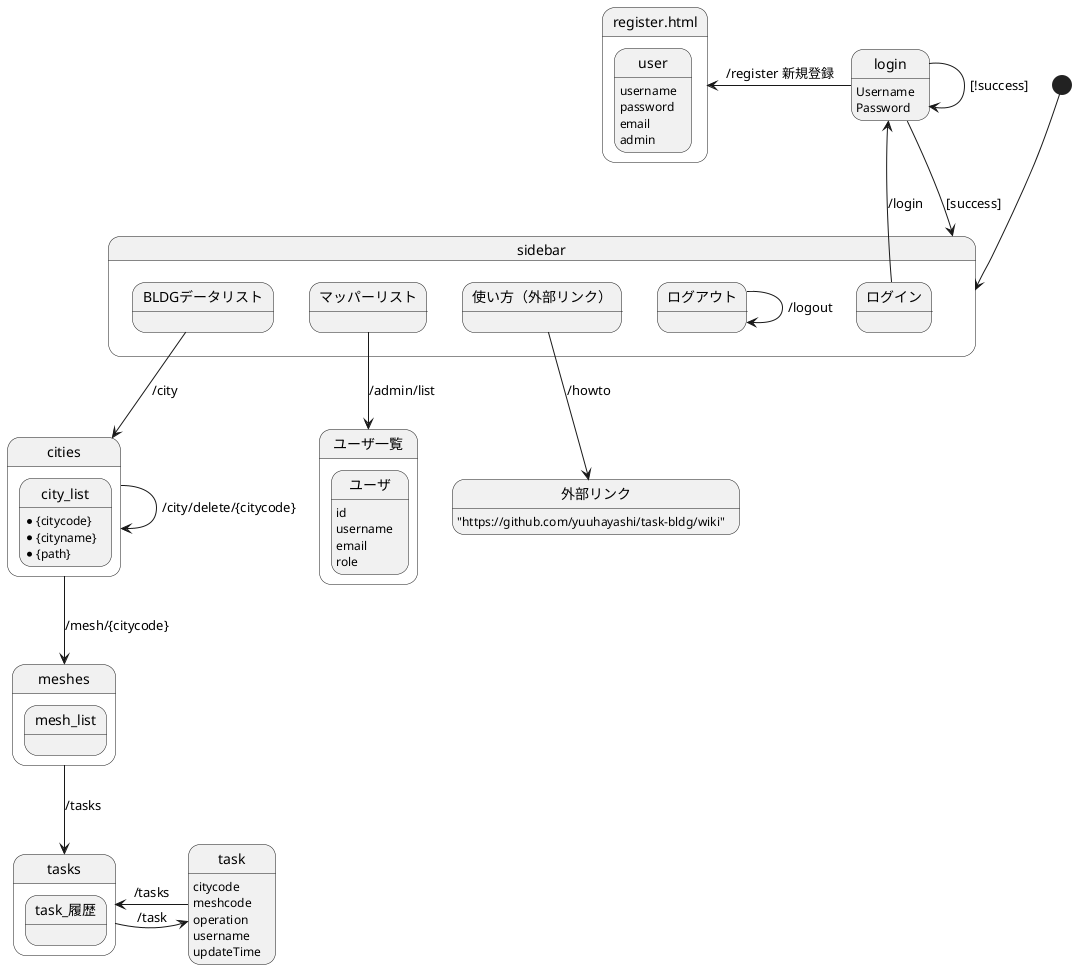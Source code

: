 @startuml

state "register.html" as register {
	state "user" as register_user {
		register_user : username
		register_user : password
		register_user : email
		register_user : admin
	}
}

state "login" as login {
	login : Username
	login : Password
}

state sidebar {
	state "ログイン" as login_
	state "ログアウト" as logout_
	state "BLDGデータリスト" as indeies_
	state "マッパーリスト" as list_
	state "使い方（外部リンク）" as howto_
	logout_ --> logout_ : /logout
}

state "ユーザ一覧" as list {
	state ユーザ {
		ユーザ : id
		ユーザ : username
		ユーザ : email
		ユーザ : role
	}
}

state cities {
	state city_list {
		city_list : *{citycode}
		city_list : *{cityname}
		city_list : *{path}
	}
}

state meshes {
	state mesh_list
}

state tasks {
	state task_履歴
}

state task {
	task : citycode
	task : meshcode
	task : operation
	task : username
	task : updateTime
}

state "外部リンク" as howto {
	howto : "https://github.com/yuuhayashi/task-bldg/wiki"
}

[*] --> sidebar

register <-- login : /register 新規登録

login <-- login_ : /login
login --> login : [!success]
login --> sidebar : [success]

indeies_ --> cities : /city
howto_ --> howto	: /howto

list_ --> list : /admin/list
cities --> cities : /city/delete/{citycode}
cities --> meshes : /mesh/{citycode}
meshes --> tasks : /tasks
tasks -> task : /task
tasks <- task : /tasks

@enduml